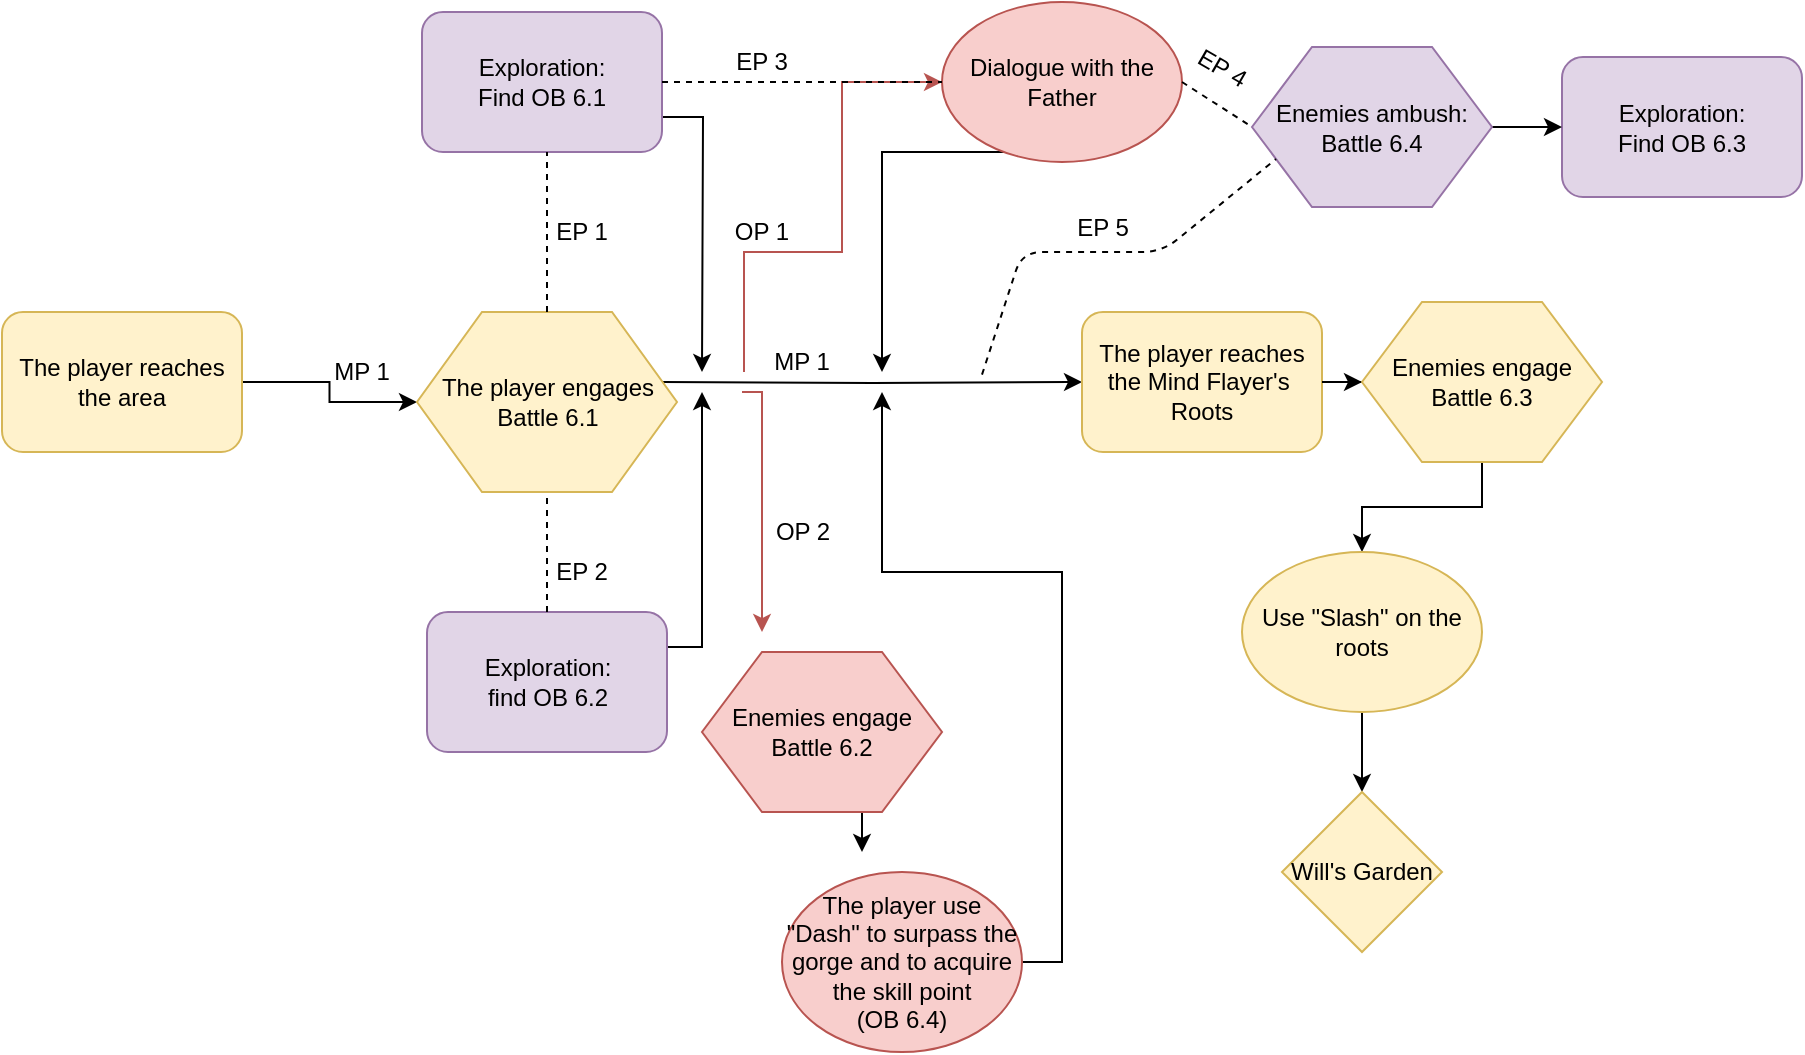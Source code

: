 <mxfile version="12.4.0" type="google" pages="1"><diagram id="2MNQXtNqJPDc3CBXSlcD" name="Page-1"><mxGraphModel dx="1038" dy="548" grid="1" gridSize="10" guides="1" tooltips="1" connect="1" arrows="1" fold="1" page="1" pageScale="1" pageWidth="827" pageHeight="1169" math="0" shadow="0"><root><mxCell id="0"/><mxCell id="1" parent="0"/><mxCell id="X2VDDyitVRDnuDNDWaHe-4" value="" style="edgeStyle=orthogonalEdgeStyle;rounded=0;orthogonalLoop=1;jettySize=auto;html=1;entryX=0;entryY=0.5;entryDx=0;entryDy=0;" parent="1" source="X2VDDyitVRDnuDNDWaHe-1" target="X2VDDyitVRDnuDNDWaHe-31" edge="1"><mxGeometry relative="1" as="geometry"><mxPoint x="280" y="195" as="targetPoint"/></mxGeometry></mxCell><mxCell id="X2VDDyitVRDnuDNDWaHe-1" value="The player reaches the area" style="rounded=1;whiteSpace=wrap;html=1;fillColor=#fff2cc;strokeColor=#d6b656;" parent="1" vertex="1"><mxGeometry x="70" y="160" width="120" height="70" as="geometry"/></mxCell><mxCell id="X2VDDyitVRDnuDNDWaHe-6" value="" style="edgeStyle=orthogonalEdgeStyle;rounded=0;orthogonalLoop=1;jettySize=auto;html=1;" parent="1" target="X2VDDyitVRDnuDNDWaHe-5" edge="1"><mxGeometry relative="1" as="geometry"><mxPoint x="400" y="195" as="sourcePoint"/></mxGeometry></mxCell><mxCell id="X2VDDyitVRDnuDNDWaHe-21" style="edgeStyle=orthogonalEdgeStyle;rounded=0;orthogonalLoop=1;jettySize=auto;html=1;entryX=0;entryY=0.5;entryDx=0;entryDy=0;fillColor=#f8cecc;strokeColor=#b85450;" parent="1" target="X2VDDyitVRDnuDNDWaHe-46" edge="1"><mxGeometry relative="1" as="geometry"><mxPoint x="490" y="70" as="targetPoint"/><mxPoint x="441" y="190" as="sourcePoint"/><Array as="points"><mxPoint x="441" y="130"/><mxPoint x="490" y="130"/><mxPoint x="490" y="45"/></Array></mxGeometry></mxCell><mxCell id="X2VDDyitVRDnuDNDWaHe-68" style="edgeStyle=orthogonalEdgeStyle;rounded=0;orthogonalLoop=1;jettySize=auto;html=1;exitX=1;exitY=0.25;exitDx=0;exitDy=0;" parent="1" source="X2VDDyitVRDnuDNDWaHe-9" edge="1"><mxGeometry relative="1" as="geometry"><mxPoint x="420" y="200" as="targetPoint"/><Array as="points"><mxPoint x="420" y="328"/></Array></mxGeometry></mxCell><mxCell id="X2VDDyitVRDnuDNDWaHe-9" value="Exploration:&lt;br&gt;find OB 6.2" style="rounded=1;whiteSpace=wrap;html=1;fillColor=#e1d5e7;strokeColor=#9673a6;" parent="1" vertex="1"><mxGeometry x="282.5" y="310" width="120" height="70" as="geometry"/></mxCell><mxCell id="X2VDDyitVRDnuDNDWaHe-67" style="edgeStyle=orthogonalEdgeStyle;rounded=0;orthogonalLoop=1;jettySize=auto;html=1;exitX=1;exitY=0.75;exitDx=0;exitDy=0;" parent="1" source="X2VDDyitVRDnuDNDWaHe-7" edge="1"><mxGeometry relative="1" as="geometry"><mxPoint x="420" y="190" as="targetPoint"/></mxGeometry></mxCell><mxCell id="X2VDDyitVRDnuDNDWaHe-7" value="Exploration:&lt;br&gt;Find OB 6.1" style="rounded=1;whiteSpace=wrap;html=1;fillColor=#e1d5e7;strokeColor=#9673a6;" parent="1" vertex="1"><mxGeometry x="280" y="10" width="120" height="70" as="geometry"/></mxCell><mxCell id="X2VDDyitVRDnuDNDWaHe-5" value="The player reaches&lt;br&gt;the Mind Flayer's&amp;nbsp;&lt;br&gt;Roots" style="rounded=1;whiteSpace=wrap;html=1;fillColor=#fff2cc;strokeColor=#d6b656;" parent="1" vertex="1"><mxGeometry x="610" y="160" width="120" height="70" as="geometry"/></mxCell><mxCell id="X2VDDyitVRDnuDNDWaHe-11" value="EP 1" style="text;html=1;strokeColor=none;fillColor=none;align=center;verticalAlign=middle;whiteSpace=wrap;rounded=0;" parent="1" vertex="1"><mxGeometry x="340" y="110" width="40" height="20" as="geometry"/></mxCell><mxCell id="X2VDDyitVRDnuDNDWaHe-12" value="EP 2" style="text;html=1;strokeColor=none;fillColor=none;align=center;verticalAlign=middle;whiteSpace=wrap;rounded=0;" parent="1" vertex="1"><mxGeometry x="340" y="280" width="40" height="20" as="geometry"/></mxCell><mxCell id="X2VDDyitVRDnuDNDWaHe-13" value="MP 1" style="text;html=1;strokeColor=none;fillColor=none;align=center;verticalAlign=middle;whiteSpace=wrap;rounded=0;" parent="1" vertex="1"><mxGeometry x="230" y="180" width="40" height="20" as="geometry"/></mxCell><mxCell id="X2VDDyitVRDnuDNDWaHe-18" value="MP 1" style="text;html=1;strokeColor=none;fillColor=none;align=center;verticalAlign=middle;whiteSpace=wrap;rounded=0;" parent="1" vertex="1"><mxGeometry x="450" y="175" width="40" height="20" as="geometry"/></mxCell><mxCell id="X2VDDyitVRDnuDNDWaHe-19" value="" style="edgeStyle=orthogonalEdgeStyle;rounded=0;orthogonalLoop=1;jettySize=auto;html=1;entryX=0;entryY=0.5;entryDx=0;entryDy=0;" parent="1" source="X2VDDyitVRDnuDNDWaHe-5" target="X2VDDyitVRDnuDNDWaHe-33" edge="1"><mxGeometry relative="1" as="geometry"><mxPoint x="610" y="195" as="sourcePoint"/><mxPoint x="690" y="195" as="targetPoint"/></mxGeometry></mxCell><mxCell id="X2VDDyitVRDnuDNDWaHe-60" style="edgeStyle=orthogonalEdgeStyle;rounded=0;orthogonalLoop=1;jettySize=auto;html=1;fillColor=#f8cecc;strokeColor=#b85450;" parent="1" edge="1"><mxGeometry relative="1" as="geometry"><mxPoint x="450" y="320" as="targetPoint"/><mxPoint x="440" y="200" as="sourcePoint"/><Array as="points"><mxPoint x="450" y="230"/><mxPoint x="450" y="230"/></Array></mxGeometry></mxCell><mxCell id="X2VDDyitVRDnuDNDWaHe-31" value="&lt;span style=&quot;white-space: normal&quot;&gt;The player engages Battle 6.1&lt;/span&gt;" style="shape=hexagon;perimeter=hexagonPerimeter2;whiteSpace=wrap;html=1;fillColor=#fff2cc;strokeColor=#d6b656;" parent="1" vertex="1"><mxGeometry x="277.5" y="160" width="130" height="90" as="geometry"/></mxCell><mxCell id="X2VDDyitVRDnuDNDWaHe-49" style="edgeStyle=orthogonalEdgeStyle;rounded=0;orthogonalLoop=1;jettySize=auto;html=1;exitX=0.5;exitY=1;exitDx=0;exitDy=0;" parent="1" source="X2VDDyitVRDnuDNDWaHe-33" target="X2VDDyitVRDnuDNDWaHe-50" edge="1"><mxGeometry relative="1" as="geometry"><mxPoint x="750" y="280" as="targetPoint"/></mxGeometry></mxCell><mxCell id="X2VDDyitVRDnuDNDWaHe-33" value="Enemies engage&lt;br&gt;Battle 6.3" style="shape=hexagon;perimeter=hexagonPerimeter2;whiteSpace=wrap;html=1;fillColor=#fff2cc;strokeColor=#d6b656;" parent="1" vertex="1"><mxGeometry x="750" y="155" width="120" height="80" as="geometry"/></mxCell><mxCell id="X2VDDyitVRDnuDNDWaHe-37" value="OP 1" style="text;html=1;strokeColor=none;fillColor=none;align=center;verticalAlign=middle;whiteSpace=wrap;rounded=0;" parent="1" vertex="1"><mxGeometry x="430" y="110" width="40" height="20" as="geometry"/></mxCell><mxCell id="X2VDDyitVRDnuDNDWaHe-39" value="EP 3" style="text;html=1;strokeColor=none;fillColor=none;align=center;verticalAlign=middle;whiteSpace=wrap;rounded=0;" parent="1" vertex="1"><mxGeometry x="430" y="25" width="40" height="20" as="geometry"/></mxCell><mxCell id="X2VDDyitVRDnuDNDWaHe-48" style="edgeStyle=orthogonalEdgeStyle;rounded=0;orthogonalLoop=1;jettySize=auto;html=1;" parent="1" source="X2VDDyitVRDnuDNDWaHe-46" edge="1"><mxGeometry relative="1" as="geometry"><mxPoint x="510" y="190" as="targetPoint"/><Array as="points"><mxPoint x="510" y="80"/></Array></mxGeometry></mxCell><mxCell id="X2VDDyitVRDnuDNDWaHe-46" value="Dialogue with the Father" style="ellipse;whiteSpace=wrap;html=1;fillColor=#f8cecc;strokeColor=#b85450;" parent="1" vertex="1"><mxGeometry x="540" y="5" width="120" height="80" as="geometry"/></mxCell><mxCell id="X2VDDyitVRDnuDNDWaHe-52" value="" style="edgeStyle=orthogonalEdgeStyle;rounded=0;orthogonalLoop=1;jettySize=auto;html=1;entryX=0.5;entryY=0;entryDx=0;entryDy=0;" parent="1" source="X2VDDyitVRDnuDNDWaHe-50" target="X2VDDyitVRDnuDNDWaHe-53" edge="1"><mxGeometry relative="1" as="geometry"><mxPoint x="750" y="375" as="targetPoint"/></mxGeometry></mxCell><mxCell id="X2VDDyitVRDnuDNDWaHe-50" value="Use &quot;Slash&quot; on the roots" style="ellipse;whiteSpace=wrap;html=1;fillColor=#fff2cc;strokeColor=#d6b656;" parent="1" vertex="1"><mxGeometry x="690" y="280" width="120" height="80" as="geometry"/></mxCell><mxCell id="X2VDDyitVRDnuDNDWaHe-53" value="Will's Garden" style="rhombus;whiteSpace=wrap;html=1;fillColor=#fff2cc;strokeColor=#d6b656;" parent="1" vertex="1"><mxGeometry x="710" y="400" width="80" height="80" as="geometry"/></mxCell><mxCell id="X2VDDyitVRDnuDNDWaHe-57" value="" style="endArrow=none;dashed=1;html=1;exitX=0.5;exitY=0;exitDx=0;exitDy=0;" parent="1" source="X2VDDyitVRDnuDNDWaHe-31" edge="1"><mxGeometry width="50" height="50" relative="1" as="geometry"><mxPoint x="292.5" y="130" as="sourcePoint"/><mxPoint x="342.5" y="80" as="targetPoint"/></mxGeometry></mxCell><mxCell id="X2VDDyitVRDnuDNDWaHe-59" value="" style="endArrow=none;dashed=1;html=1;entryX=0.5;entryY=1;entryDx=0;entryDy=0;exitX=0.5;exitY=0;exitDx=0;exitDy=0;" parent="1" source="X2VDDyitVRDnuDNDWaHe-9" target="X2VDDyitVRDnuDNDWaHe-31" edge="1"><mxGeometry width="50" height="50" relative="1" as="geometry"><mxPoint x="120" y="530" as="sourcePoint"/><mxPoint x="170" y="480" as="targetPoint"/></mxGeometry></mxCell><mxCell id="X2VDDyitVRDnuDNDWaHe-61" value="OP 2&lt;br&gt;" style="text;html=1;align=center;verticalAlign=middle;resizable=0;points=[];;autosize=1;" parent="1" vertex="1"><mxGeometry x="450" y="260" width="40" height="20" as="geometry"/></mxCell><mxCell id="X2VDDyitVRDnuDNDWaHe-63" style="edgeStyle=orthogonalEdgeStyle;rounded=0;orthogonalLoop=1;jettySize=auto;html=1;exitX=0.5;exitY=1;exitDx=0;exitDy=0;" parent="1" source="X2VDDyitVRDnuDNDWaHe-62" edge="1"><mxGeometry relative="1" as="geometry"><mxPoint x="500" y="430" as="targetPoint"/></mxGeometry></mxCell><mxCell id="X2VDDyitVRDnuDNDWaHe-62" value="Enemies engage&lt;br&gt;Battle 6.2" style="shape=hexagon;perimeter=hexagonPerimeter2;whiteSpace=wrap;html=1;fillColor=#f8cecc;strokeColor=#b85450;" parent="1" vertex="1"><mxGeometry x="420" y="330" width="120" height="80" as="geometry"/></mxCell><mxCell id="X2VDDyitVRDnuDNDWaHe-65" style="edgeStyle=orthogonalEdgeStyle;rounded=0;orthogonalLoop=1;jettySize=auto;html=1;exitX=1;exitY=0.5;exitDx=0;exitDy=0;" parent="1" source="X2VDDyitVRDnuDNDWaHe-64" edge="1"><mxGeometry relative="1" as="geometry"><mxPoint x="510" y="200" as="targetPoint"/><Array as="points"><mxPoint x="600" y="485"/><mxPoint x="600" y="290"/><mxPoint x="510" y="290"/></Array></mxGeometry></mxCell><mxCell id="X2VDDyitVRDnuDNDWaHe-64" value="The player use &quot;Dash&quot; to surpass the gorge and to acquire the skill point&lt;br&gt;(OB 6.4)" style="ellipse;whiteSpace=wrap;html=1;fillColor=#f8cecc;strokeColor=#b85450;" parent="1" vertex="1"><mxGeometry x="460" y="440" width="120" height="90" as="geometry"/></mxCell><mxCell id="X2VDDyitVRDnuDNDWaHe-69" value="Exploration:&lt;br&gt;Find OB 6.3" style="rounded=1;whiteSpace=wrap;html=1;fillColor=#e1d5e7;strokeColor=#9673a6;" parent="1" vertex="1"><mxGeometry x="850" y="32.5" width="120" height="70" as="geometry"/></mxCell><mxCell id="X2VDDyitVRDnuDNDWaHe-72" value="" style="edgeStyle=orthogonalEdgeStyle;rounded=0;orthogonalLoop=1;jettySize=auto;html=1;" parent="1" source="X2VDDyitVRDnuDNDWaHe-70" target="X2VDDyitVRDnuDNDWaHe-69" edge="1"><mxGeometry relative="1" as="geometry"/></mxCell><mxCell id="X2VDDyitVRDnuDNDWaHe-70" value="Enemies ambush:&lt;br&gt;Battle 6.4" style="shape=hexagon;perimeter=hexagonPerimeter2;whiteSpace=wrap;html=1;fillColor=#e1d5e7;strokeColor=#9673a6;" parent="1" vertex="1"><mxGeometry x="695" y="27.5" width="120" height="80" as="geometry"/></mxCell><mxCell id="X2VDDyitVRDnuDNDWaHe-73" value="" style="endArrow=none;dashed=1;html=1;entryX=0;entryY=0.75;entryDx=0;entryDy=0;" parent="1" target="X2VDDyitVRDnuDNDWaHe-70" edge="1"><mxGeometry width="50" height="50" relative="1" as="geometry"><mxPoint x="560" y="191.333" as="sourcePoint"/><mxPoint x="360" y="550" as="targetPoint"/><Array as="points"><mxPoint x="580" y="130"/><mxPoint x="650" y="130"/></Array></mxGeometry></mxCell><mxCell id="X2VDDyitVRDnuDNDWaHe-74" value="" style="endArrow=none;dashed=1;html=1;entryX=0;entryY=0.5;entryDx=0;entryDy=0;exitX=1;exitY=0.5;exitDx=0;exitDy=0;" parent="1" source="X2VDDyitVRDnuDNDWaHe-46" target="X2VDDyitVRDnuDNDWaHe-70" edge="1"><mxGeometry width="50" height="50" relative="1" as="geometry"><mxPoint x="170" y="600" as="sourcePoint"/><mxPoint x="220" y="550" as="targetPoint"/></mxGeometry></mxCell><mxCell id="X2VDDyitVRDnuDNDWaHe-75" value="EP 5" style="text;html=1;align=center;verticalAlign=middle;resizable=0;points=[];;autosize=1;" parent="1" vertex="1"><mxGeometry x="600" y="107.5" width="40" height="20" as="geometry"/></mxCell><mxCell id="X2VDDyitVRDnuDNDWaHe-76" value="EP 4" style="text;html=1;align=center;verticalAlign=middle;resizable=0;points=[];;autosize=1;rotation=30;" parent="1" vertex="1"><mxGeometry x="660" y="27.5" width="40" height="20" as="geometry"/></mxCell><mxCell id="X2VDDyitVRDnuDNDWaHe-77" value="" style="endArrow=none;dashed=1;html=1;entryX=0;entryY=0.5;entryDx=0;entryDy=0;exitX=1;exitY=0.5;exitDx=0;exitDy=0;" parent="1" source="X2VDDyitVRDnuDNDWaHe-7" target="X2VDDyitVRDnuDNDWaHe-46" edge="1"><mxGeometry width="50" height="50" relative="1" as="geometry"><mxPoint x="90" y="600" as="sourcePoint"/><mxPoint x="140" y="550" as="targetPoint"/></mxGeometry></mxCell></root></mxGraphModel></diagram></mxfile>
